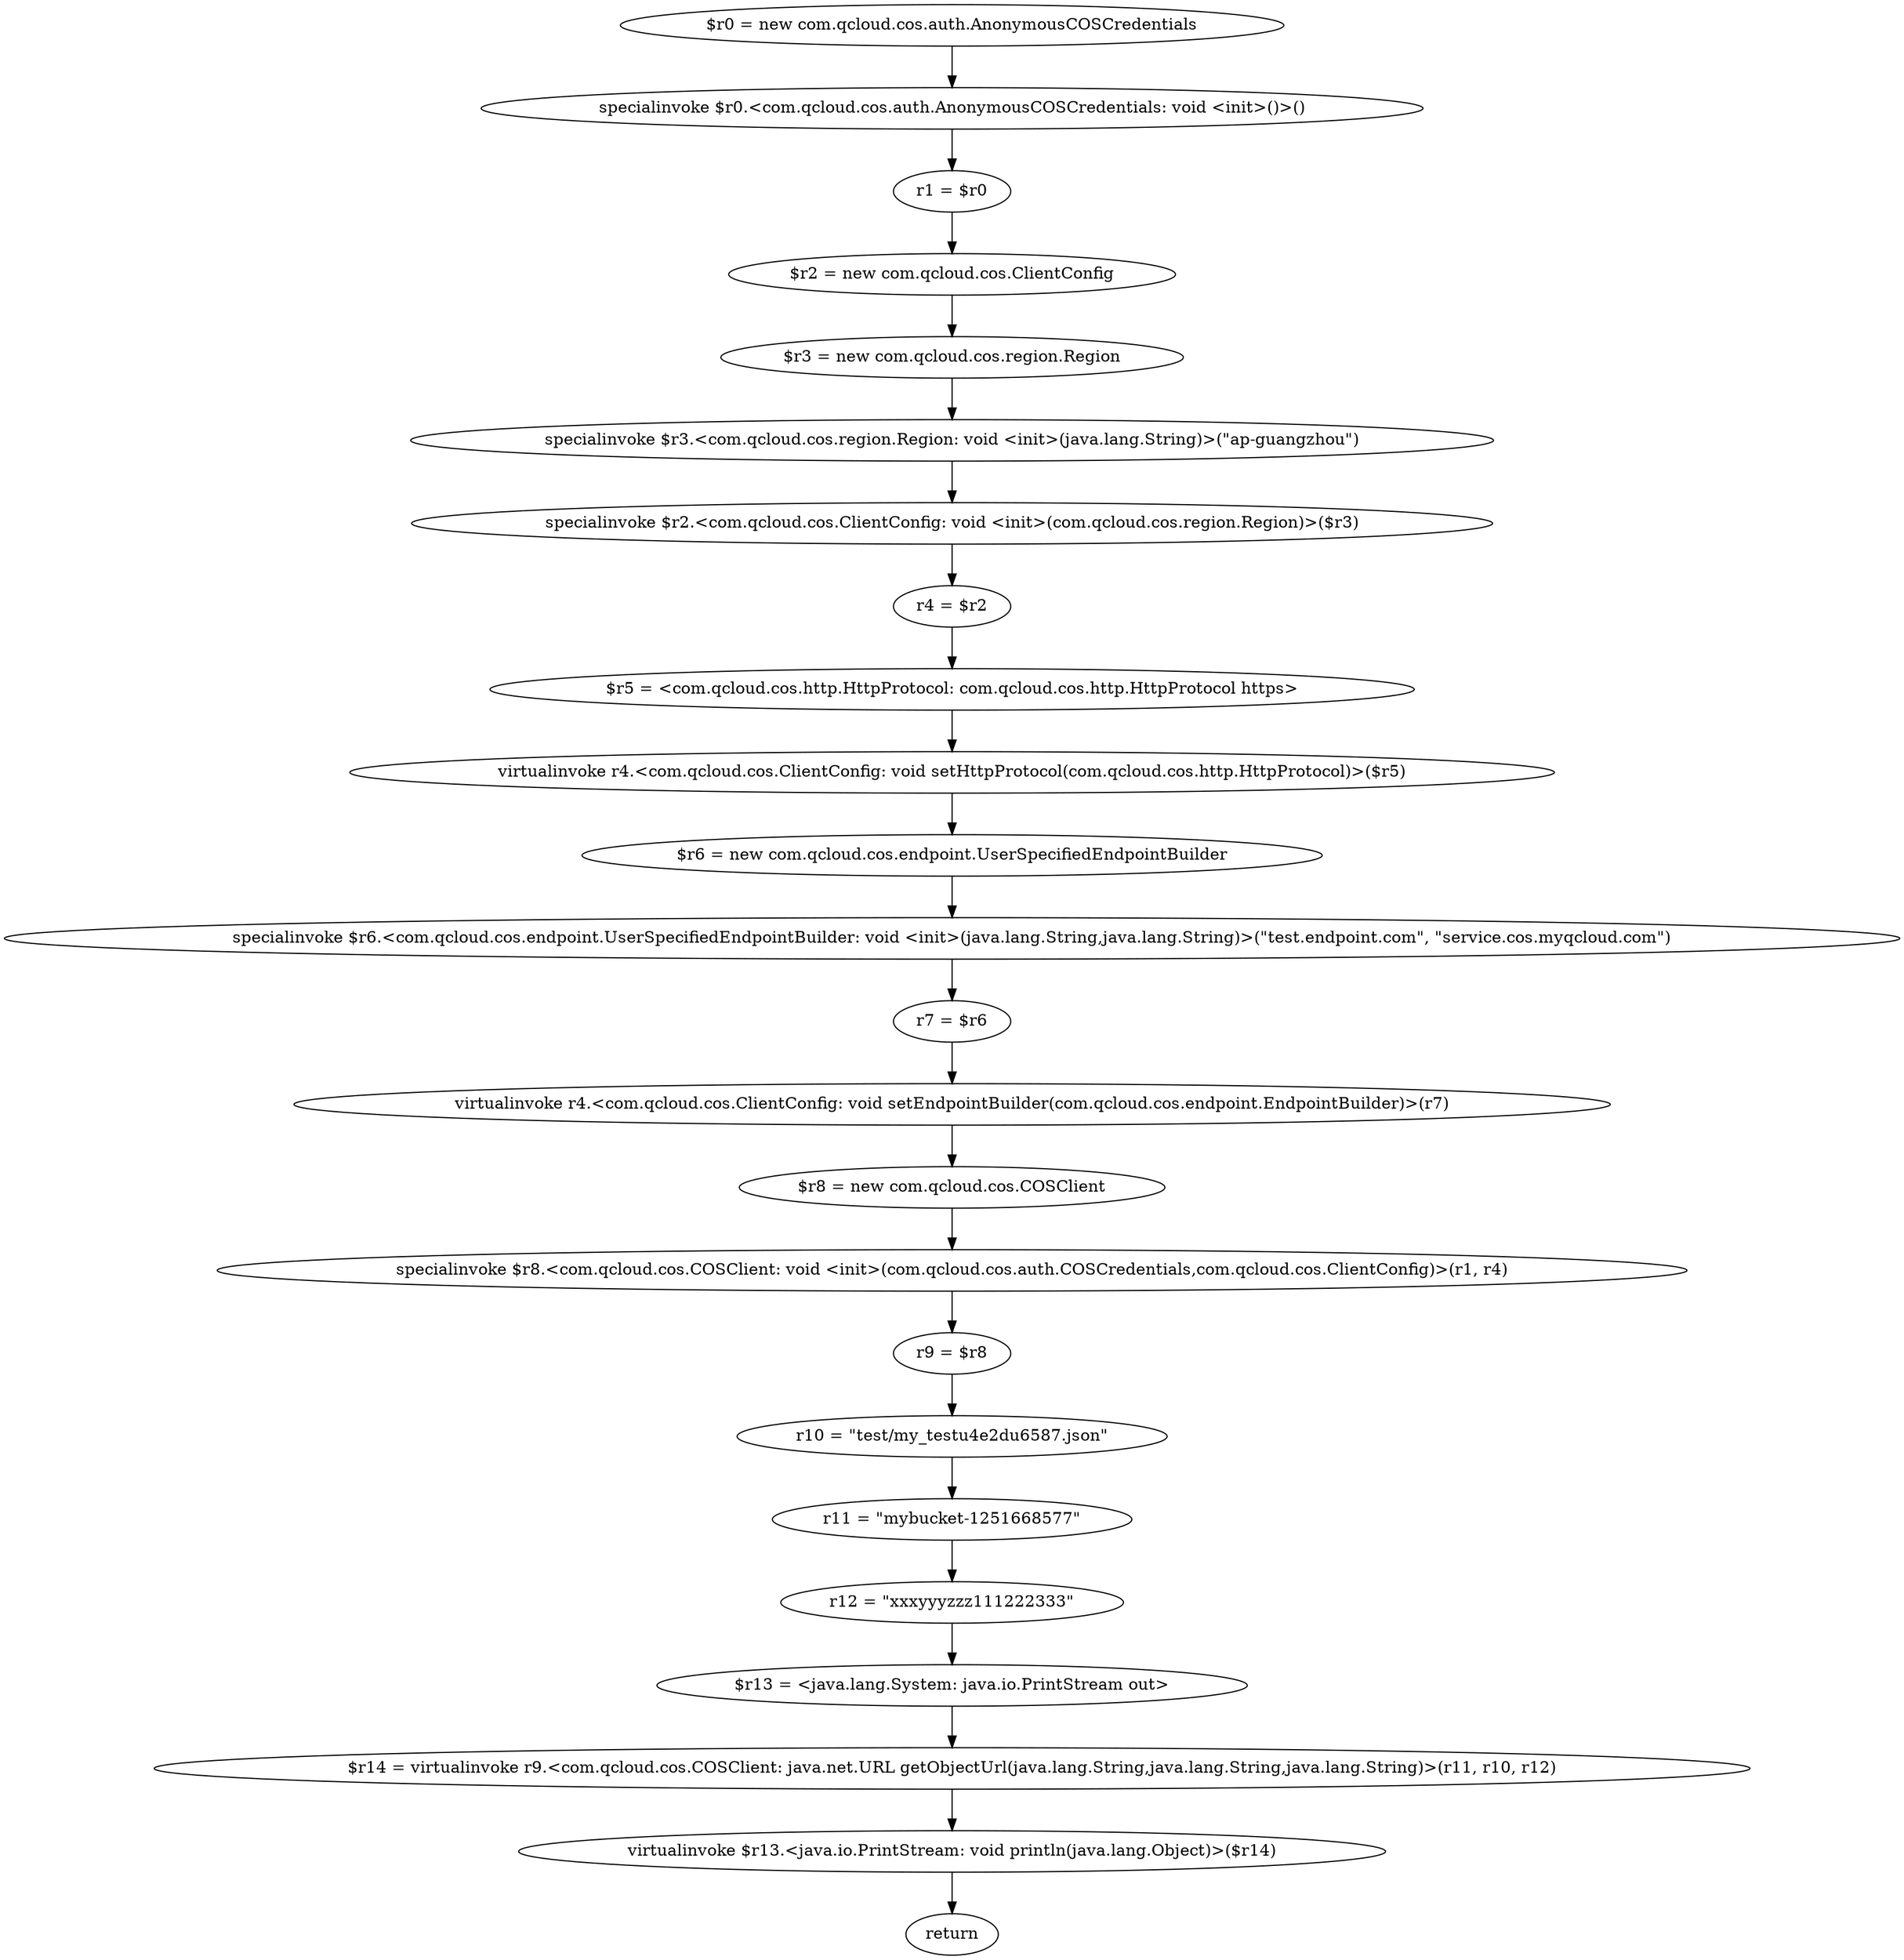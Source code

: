 digraph "unitGraph" {
    "$r0 = new com.qcloud.cos.auth.AnonymousCOSCredentials"
    "specialinvoke $r0.<com.qcloud.cos.auth.AnonymousCOSCredentials: void <init>()>()"
    "r1 = $r0"
    "$r2 = new com.qcloud.cos.ClientConfig"
    "$r3 = new com.qcloud.cos.region.Region"
    "specialinvoke $r3.<com.qcloud.cos.region.Region: void <init>(java.lang.String)>(\"ap-guangzhou\")"
    "specialinvoke $r2.<com.qcloud.cos.ClientConfig: void <init>(com.qcloud.cos.region.Region)>($r3)"
    "r4 = $r2"
    "$r5 = <com.qcloud.cos.http.HttpProtocol: com.qcloud.cos.http.HttpProtocol https>"
    "virtualinvoke r4.<com.qcloud.cos.ClientConfig: void setHttpProtocol(com.qcloud.cos.http.HttpProtocol)>($r5)"
    "$r6 = new com.qcloud.cos.endpoint.UserSpecifiedEndpointBuilder"
    "specialinvoke $r6.<com.qcloud.cos.endpoint.UserSpecifiedEndpointBuilder: void <init>(java.lang.String,java.lang.String)>(\"test.endpoint.com\", \"service.cos.myqcloud.com\")"
    "r7 = $r6"
    "virtualinvoke r4.<com.qcloud.cos.ClientConfig: void setEndpointBuilder(com.qcloud.cos.endpoint.EndpointBuilder)>(r7)"
    "$r8 = new com.qcloud.cos.COSClient"
    "specialinvoke $r8.<com.qcloud.cos.COSClient: void <init>(com.qcloud.cos.auth.COSCredentials,com.qcloud.cos.ClientConfig)>(r1, r4)"
    "r9 = $r8"
    "r10 = \"test/my_test\u4e2d\u6587.json\""
    "r11 = \"mybucket-1251668577\""
    "r12 = \"xxxyyyzzz111222333\""
    "$r13 = <java.lang.System: java.io.PrintStream out>"
    "$r14 = virtualinvoke r9.<com.qcloud.cos.COSClient: java.net.URL getObjectUrl(java.lang.String,java.lang.String,java.lang.String)>(r11, r10, r12)"
    "virtualinvoke $r13.<java.io.PrintStream: void println(java.lang.Object)>($r14)"
    "return"
    "$r0 = new com.qcloud.cos.auth.AnonymousCOSCredentials"->"specialinvoke $r0.<com.qcloud.cos.auth.AnonymousCOSCredentials: void <init>()>()";
    "specialinvoke $r0.<com.qcloud.cos.auth.AnonymousCOSCredentials: void <init>()>()"->"r1 = $r0";
    "r1 = $r0"->"$r2 = new com.qcloud.cos.ClientConfig";
    "$r2 = new com.qcloud.cos.ClientConfig"->"$r3 = new com.qcloud.cos.region.Region";
    "$r3 = new com.qcloud.cos.region.Region"->"specialinvoke $r3.<com.qcloud.cos.region.Region: void <init>(java.lang.String)>(\"ap-guangzhou\")";
    "specialinvoke $r3.<com.qcloud.cos.region.Region: void <init>(java.lang.String)>(\"ap-guangzhou\")"->"specialinvoke $r2.<com.qcloud.cos.ClientConfig: void <init>(com.qcloud.cos.region.Region)>($r3)";
    "specialinvoke $r2.<com.qcloud.cos.ClientConfig: void <init>(com.qcloud.cos.region.Region)>($r3)"->"r4 = $r2";
    "r4 = $r2"->"$r5 = <com.qcloud.cos.http.HttpProtocol: com.qcloud.cos.http.HttpProtocol https>";
    "$r5 = <com.qcloud.cos.http.HttpProtocol: com.qcloud.cos.http.HttpProtocol https>"->"virtualinvoke r4.<com.qcloud.cos.ClientConfig: void setHttpProtocol(com.qcloud.cos.http.HttpProtocol)>($r5)";
    "virtualinvoke r4.<com.qcloud.cos.ClientConfig: void setHttpProtocol(com.qcloud.cos.http.HttpProtocol)>($r5)"->"$r6 = new com.qcloud.cos.endpoint.UserSpecifiedEndpointBuilder";
    "$r6 = new com.qcloud.cos.endpoint.UserSpecifiedEndpointBuilder"->"specialinvoke $r6.<com.qcloud.cos.endpoint.UserSpecifiedEndpointBuilder: void <init>(java.lang.String,java.lang.String)>(\"test.endpoint.com\", \"service.cos.myqcloud.com\")";
    "specialinvoke $r6.<com.qcloud.cos.endpoint.UserSpecifiedEndpointBuilder: void <init>(java.lang.String,java.lang.String)>(\"test.endpoint.com\", \"service.cos.myqcloud.com\")"->"r7 = $r6";
    "r7 = $r6"->"virtualinvoke r4.<com.qcloud.cos.ClientConfig: void setEndpointBuilder(com.qcloud.cos.endpoint.EndpointBuilder)>(r7)";
    "virtualinvoke r4.<com.qcloud.cos.ClientConfig: void setEndpointBuilder(com.qcloud.cos.endpoint.EndpointBuilder)>(r7)"->"$r8 = new com.qcloud.cos.COSClient";
    "$r8 = new com.qcloud.cos.COSClient"->"specialinvoke $r8.<com.qcloud.cos.COSClient: void <init>(com.qcloud.cos.auth.COSCredentials,com.qcloud.cos.ClientConfig)>(r1, r4)";
    "specialinvoke $r8.<com.qcloud.cos.COSClient: void <init>(com.qcloud.cos.auth.COSCredentials,com.qcloud.cos.ClientConfig)>(r1, r4)"->"r9 = $r8";
    "r9 = $r8"->"r10 = \"test/my_test\u4e2d\u6587.json\"";
    "r10 = \"test/my_test\u4e2d\u6587.json\""->"r11 = \"mybucket-1251668577\"";
    "r11 = \"mybucket-1251668577\""->"r12 = \"xxxyyyzzz111222333\"";
    "r12 = \"xxxyyyzzz111222333\""->"$r13 = <java.lang.System: java.io.PrintStream out>";
    "$r13 = <java.lang.System: java.io.PrintStream out>"->"$r14 = virtualinvoke r9.<com.qcloud.cos.COSClient: java.net.URL getObjectUrl(java.lang.String,java.lang.String,java.lang.String)>(r11, r10, r12)";
    "$r14 = virtualinvoke r9.<com.qcloud.cos.COSClient: java.net.URL getObjectUrl(java.lang.String,java.lang.String,java.lang.String)>(r11, r10, r12)"->"virtualinvoke $r13.<java.io.PrintStream: void println(java.lang.Object)>($r14)";
    "virtualinvoke $r13.<java.io.PrintStream: void println(java.lang.Object)>($r14)"->"return";
}
